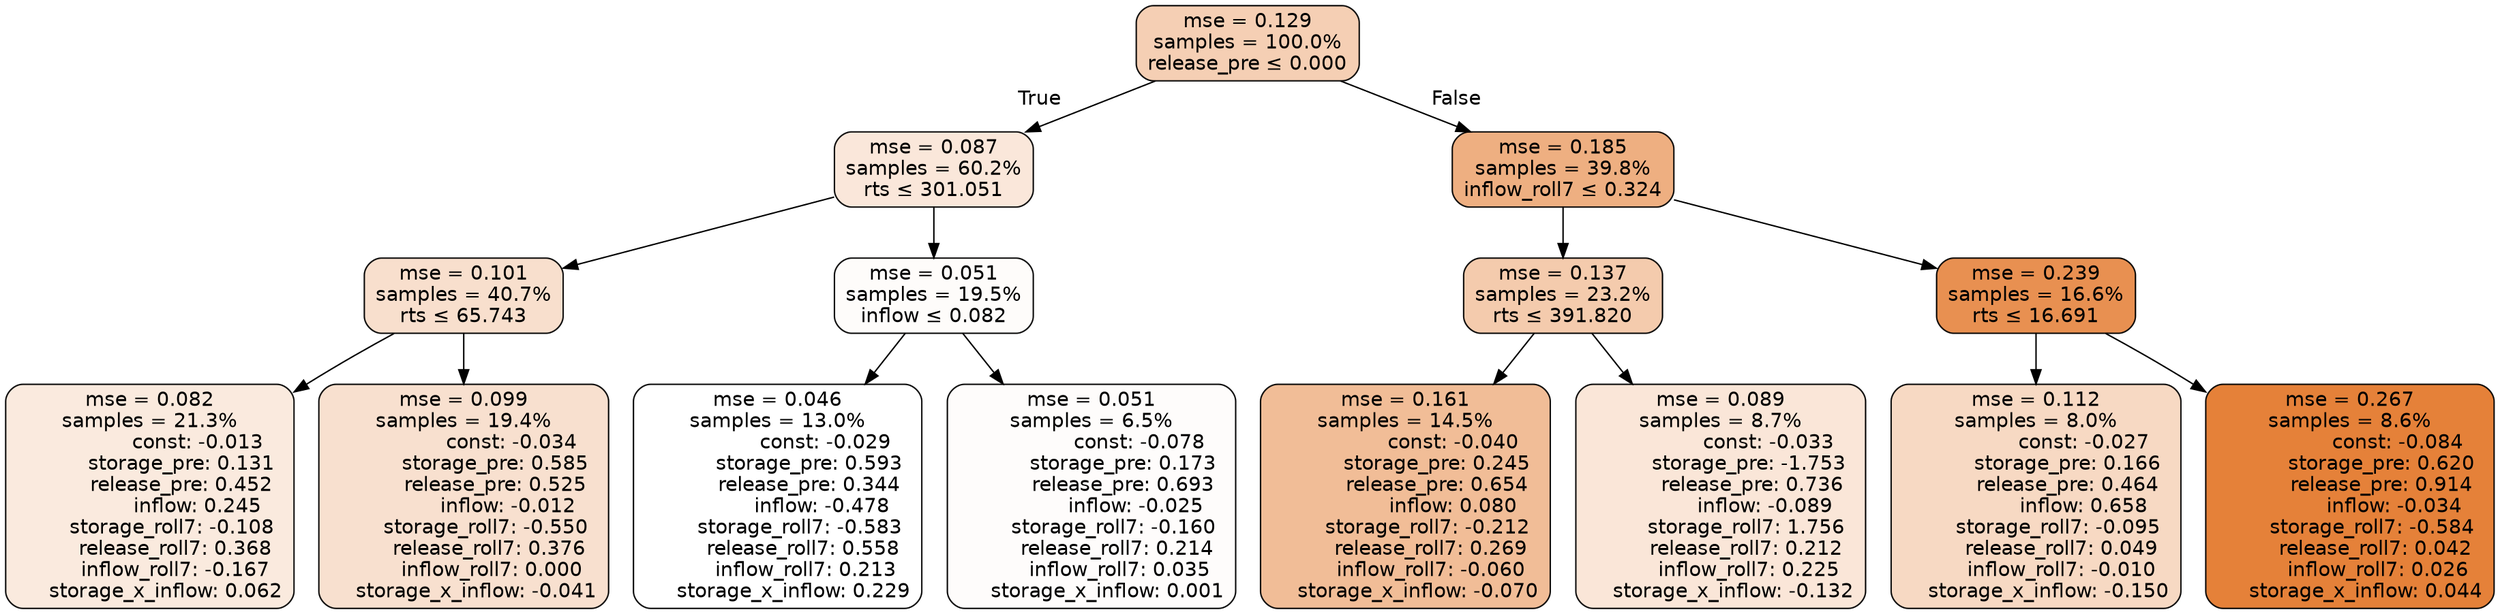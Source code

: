 digraph tree {
bgcolor="transparent"
node [shape=rectangle, style="filled, rounded", color="black", fontname=helvetica] ;
edge [fontname=helvetica] ;
	"0" [label="mse = 0.129
samples = 100.0%
release_pre &le; 0.000", fillcolor="#f5cfb4"]
	"1" [label="mse = 0.087
samples = 60.2%
rts &le; 301.051", fillcolor="#fae7da"]
	"2" [label="mse = 0.101
samples = 40.7%
rts &le; 65.743", fillcolor="#f8dfcd"]
	"3" [label="mse = 0.082
samples = 21.3%
               const: -0.013
          storage_pre: 0.131
          release_pre: 0.452
               inflow: 0.245
       storage_roll7: -0.108
        release_roll7: 0.368
        inflow_roll7: -0.167
     storage_x_inflow: 0.062", fillcolor="#faeade"]
	"4" [label="mse = 0.099
samples = 19.4%
               const: -0.034
          storage_pre: 0.585
          release_pre: 0.525
              inflow: -0.012
       storage_roll7: -0.550
        release_roll7: 0.376
         inflow_roll7: 0.000
    storage_x_inflow: -0.041", fillcolor="#f8e0cf"]
	"5" [label="mse = 0.051
samples = 19.5%
inflow &le; 0.082", fillcolor="#fefcfa"]
	"6" [label="mse = 0.046
samples = 13.0%
               const: -0.029
          storage_pre: 0.593
          release_pre: 0.344
              inflow: -0.478
       storage_roll7: -0.583
        release_roll7: 0.558
         inflow_roll7: 0.213
     storage_x_inflow: 0.229", fillcolor="#ffffff"]
	"7" [label="mse = 0.051
samples = 6.5%
               const: -0.078
          storage_pre: 0.173
          release_pre: 0.693
              inflow: -0.025
       storage_roll7: -0.160
        release_roll7: 0.214
         inflow_roll7: 0.035
     storage_x_inflow: 0.001", fillcolor="#fefcfb"]
	"8" [label="mse = 0.185
samples = 39.8%
inflow_roll7 &le; 0.324", fillcolor="#eeaf81"]
	"9" [label="mse = 0.137
samples = 23.2%
rts &le; 391.820", fillcolor="#f4cbad"]
	"10" [label="mse = 0.161
samples = 14.5%
               const: -0.040
          storage_pre: 0.245
          release_pre: 0.654
               inflow: 0.080
       storage_roll7: -0.212
        release_roll7: 0.269
        inflow_roll7: -0.060
    storage_x_inflow: -0.070", fillcolor="#f1bd97"]
	"11" [label="mse = 0.089
samples = 8.7%
               const: -0.033
         storage_pre: -1.753
          release_pre: 0.736
              inflow: -0.089
        storage_roll7: 1.756
        release_roll7: 0.212
         inflow_roll7: 0.225
    storage_x_inflow: -0.132", fillcolor="#fae6d8"]
	"12" [label="mse = 0.239
samples = 16.6%
rts &le; 16.691", fillcolor="#e89051"]
	"13" [label="mse = 0.112
samples = 8.0%
               const: -0.027
          storage_pre: 0.166
          release_pre: 0.464
               inflow: 0.658
       storage_roll7: -0.095
        release_roll7: 0.049
        inflow_roll7: -0.010
    storage_x_inflow: -0.150", fillcolor="#f7d9c3"]
	"14" [label="mse = 0.267
samples = 8.6%
               const: -0.084
          storage_pre: 0.620
          release_pre: 0.914
              inflow: -0.034
       storage_roll7: -0.584
        release_roll7: 0.042
         inflow_roll7: 0.026
     storage_x_inflow: 0.044", fillcolor="#e58139"]

	"0" -> "1" [labeldistance=2.5, labelangle=45, headlabel="True"]
	"1" -> "2"
	"2" -> "3"
	"2" -> "4"
	"1" -> "5"
	"5" -> "6"
	"5" -> "7"
	"0" -> "8" [labeldistance=2.5, labelangle=-45, headlabel="False"]
	"8" -> "9"
	"9" -> "10"
	"9" -> "11"
	"8" -> "12"
	"12" -> "13"
	"12" -> "14"
}
